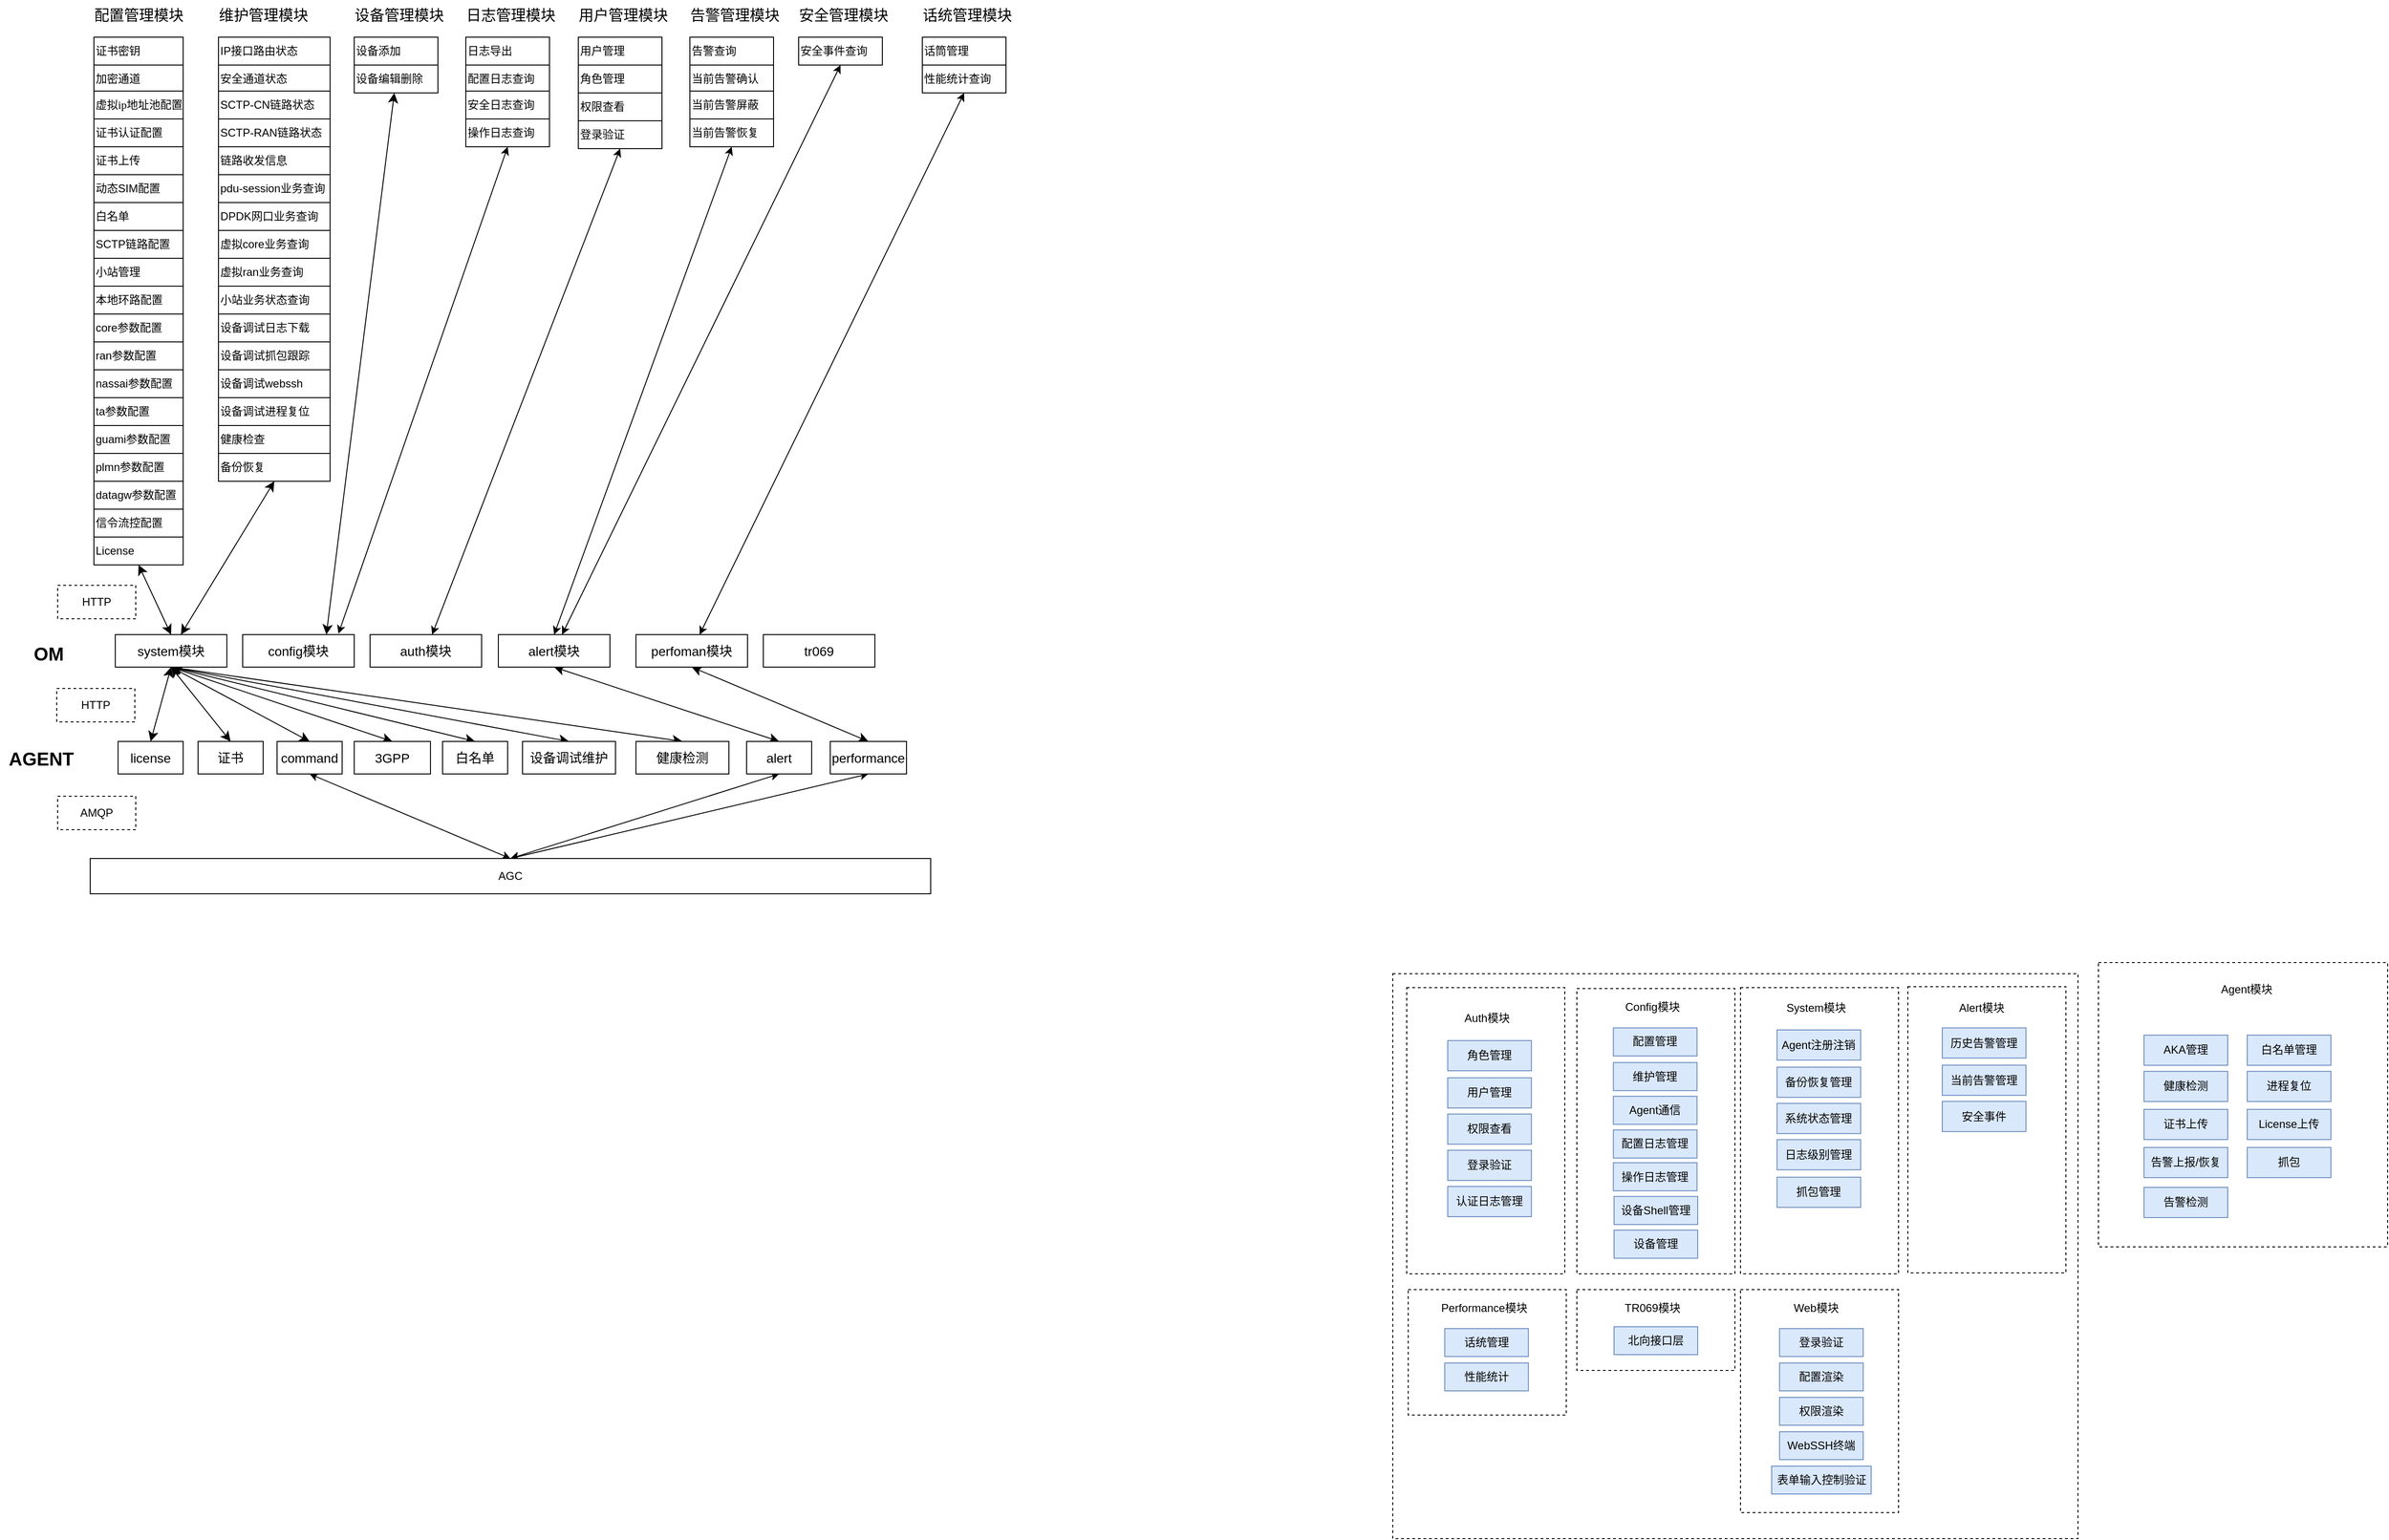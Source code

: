 <mxfile version="22.1.17" type="github">
  <diagram name="第 1 页" id="DEjIbC8M0QPoEUeSra0J">
    <mxGraphModel dx="1386" dy="-15" grid="0" gridSize="10" guides="1" tooltips="1" connect="1" arrows="1" fold="1" page="0" pageScale="1" pageWidth="827" pageHeight="1169" math="0" shadow="0">
      <root>
        <mxCell id="0" />
        <mxCell id="1" parent="0" />
        <mxCell id="6QcQfjJBbUapgguKm4HS-189" value="" style="whiteSpace=wrap;html=1;dashed=1;" vertex="1" parent="1">
          <mxGeometry x="1565" y="2016" width="737" height="608" as="geometry" />
        </mxCell>
        <mxCell id="rQOuPGtzIIbg4ZmECWrg-153" value="配置管理模块" style="text;html=1;align=center;verticalAlign=middle;resizable=0;points=[];autosize=1;strokeColor=none;fillColor=none;fontSize=16;" parent="1" vertex="1">
          <mxGeometry x="159" y="968" width="114" height="31" as="geometry" />
        </mxCell>
        <mxCell id="rQOuPGtzIIbg4ZmECWrg-155" value="证书密钥" style="whiteSpace=wrap;html=1;fontSize=12;align=left;spacing=2;spacingTop=0;" parent="1" vertex="1">
          <mxGeometry x="168" y="1008" width="96" height="30" as="geometry" />
        </mxCell>
        <mxCell id="rQOuPGtzIIbg4ZmECWrg-156" value="加密通道" style="whiteSpace=wrap;html=1;fontSize=12;align=left;spacing=2;spacingTop=0;" parent="1" vertex="1">
          <mxGeometry x="168" y="1038" width="96" height="30" as="geometry" />
        </mxCell>
        <mxCell id="rQOuPGtzIIbg4ZmECWrg-157" value="虚拟&lt;span style=&quot;font-size: 12px; font-family: &amp;quot;Times New Roman&amp;quot;, serif;&quot; lang=&quot;EN-US&quot;&gt;ip&lt;/span&gt;&lt;span style=&quot;font-size: 12px; font-family: 宋体;&quot;&gt;地址池配置&lt;/span&gt;" style="whiteSpace=wrap;html=1;fontSize=12;align=left;spacing=2;spacingTop=0;" parent="1" vertex="1">
          <mxGeometry x="168" y="1066" width="96" height="30" as="geometry" />
        </mxCell>
        <mxCell id="rQOuPGtzIIbg4ZmECWrg-159" value="证书认证配置" style="whiteSpace=wrap;html=1;fontSize=12;align=left;spacing=2;spacingTop=0;" parent="1" vertex="1">
          <mxGeometry x="168" y="1096" width="96" height="30" as="geometry" />
        </mxCell>
        <mxCell id="rQOuPGtzIIbg4ZmECWrg-160" value="白名单" style="whiteSpace=wrap;html=1;fontSize=12;align=left;spacing=2;spacingTop=0;" parent="1" vertex="1">
          <mxGeometry x="168" y="1186" width="96" height="30" as="geometry" />
        </mxCell>
        <mxCell id="rQOuPGtzIIbg4ZmECWrg-161" value="小站管理" style="whiteSpace=wrap;html=1;fontSize=12;align=left;spacing=2;spacingTop=0;" parent="1" vertex="1">
          <mxGeometry x="168" y="1246" width="96" height="30" as="geometry" />
        </mxCell>
        <mxCell id="rQOuPGtzIIbg4ZmECWrg-162" value="SCTP链路配置" style="whiteSpace=wrap;html=1;fontSize=12;align=left;spacing=2;spacingTop=0;" parent="1" vertex="1">
          <mxGeometry x="168" y="1216" width="96" height="30" as="geometry" />
        </mxCell>
        <mxCell id="rQOuPGtzIIbg4ZmECWrg-163" value="本地环路配置" style="whiteSpace=wrap;html=1;fontSize=12;align=left;spacing=2;spacingTop=0;" parent="1" vertex="1">
          <mxGeometry x="168" y="1276" width="96" height="30" as="geometry" />
        </mxCell>
        <mxCell id="rQOuPGtzIIbg4ZmECWrg-164" value="动态SIM配置" style="whiteSpace=wrap;html=1;fontSize=12;align=left;spacing=2;spacingTop=0;" parent="1" vertex="1">
          <mxGeometry x="168" y="1156" width="96" height="30" as="geometry" />
        </mxCell>
        <mxCell id="rQOuPGtzIIbg4ZmECWrg-272" style="edgeStyle=none;curved=1;rounded=0;orthogonalLoop=1;jettySize=auto;html=1;exitX=0.5;exitY=1;exitDx=0;exitDy=0;entryX=0.5;entryY=0;entryDx=0;entryDy=0;fontSize=12;startSize=8;endSize=8;startArrow=classic;startFill=1;" parent="1" source="rQOuPGtzIIbg4ZmECWrg-166" target="rQOuPGtzIIbg4ZmECWrg-244" edge="1">
          <mxGeometry relative="1" as="geometry" />
        </mxCell>
        <mxCell id="rQOuPGtzIIbg4ZmECWrg-166" value="License" style="whiteSpace=wrap;html=1;fontSize=12;align=left;spacing=2;spacingTop=0;" parent="1" vertex="1">
          <mxGeometry x="168" y="1546" width="96" height="30" as="geometry" />
        </mxCell>
        <mxCell id="rQOuPGtzIIbg4ZmECWrg-169" value="ran参数配置" style="whiteSpace=wrap;html=1;fontSize=12;align=left;spacing=2;spacingTop=0;" parent="1" vertex="1">
          <mxGeometry x="168" y="1336" width="96" height="30" as="geometry" />
        </mxCell>
        <mxCell id="rQOuPGtzIIbg4ZmECWrg-170" value="ta参数配置" style="whiteSpace=wrap;html=1;fontSize=12;align=left;spacing=2;spacingTop=0;" parent="1" vertex="1">
          <mxGeometry x="168" y="1396" width="96" height="30" as="geometry" />
        </mxCell>
        <mxCell id="rQOuPGtzIIbg4ZmECWrg-171" value="nassai参数配置" style="whiteSpace=wrap;html=1;fontSize=12;align=left;spacing=2;spacingTop=0;" parent="1" vertex="1">
          <mxGeometry x="168" y="1366" width="96" height="30" as="geometry" />
        </mxCell>
        <mxCell id="rQOuPGtzIIbg4ZmECWrg-172" value="guami参数配置" style="whiteSpace=wrap;html=1;fontSize=12;align=left;spacing=2;spacingTop=0;" parent="1" vertex="1">
          <mxGeometry x="168" y="1426" width="96" height="30" as="geometry" />
        </mxCell>
        <mxCell id="rQOuPGtzIIbg4ZmECWrg-173" value="core参数配置" style="whiteSpace=wrap;html=1;fontSize=12;align=left;spacing=2;spacingTop=0;" parent="1" vertex="1">
          <mxGeometry x="168" y="1306" width="96" height="30" as="geometry" />
        </mxCell>
        <mxCell id="rQOuPGtzIIbg4ZmECWrg-174" value="datagw参数配置" style="whiteSpace=wrap;html=1;fontSize=12;align=left;spacing=2;spacingTop=0;" parent="1" vertex="1">
          <mxGeometry x="168" y="1486" width="96" height="30" as="geometry" />
        </mxCell>
        <mxCell id="rQOuPGtzIIbg4ZmECWrg-176" value="信令流控配置" style="whiteSpace=wrap;html=1;fontSize=12;align=left;spacing=2;spacingTop=0;" parent="1" vertex="1">
          <mxGeometry x="168" y="1516" width="96" height="30" as="geometry" />
        </mxCell>
        <mxCell id="rQOuPGtzIIbg4ZmECWrg-178" value="plmn参数配置" style="whiteSpace=wrap;html=1;fontSize=12;align=left;spacing=2;spacingTop=0;" parent="1" vertex="1">
          <mxGeometry x="168" y="1456" width="96" height="30" as="geometry" />
        </mxCell>
        <mxCell id="rQOuPGtzIIbg4ZmECWrg-179" value="证书上传" style="whiteSpace=wrap;html=1;fontSize=12;align=left;spacing=2;spacingTop=0;" parent="1" vertex="1">
          <mxGeometry x="168" y="1126" width="96" height="30" as="geometry" />
        </mxCell>
        <mxCell id="rQOuPGtzIIbg4ZmECWrg-181" value="维护管理模块" style="text;html=1;align=center;verticalAlign=middle;resizable=0;points=[];autosize=1;strokeColor=none;fillColor=none;fontSize=16;" parent="1" vertex="1">
          <mxGeometry x="293" y="968" width="114" height="31" as="geometry" />
        </mxCell>
        <mxCell id="rQOuPGtzIIbg4ZmECWrg-182" value="IP接口路由状态" style="whiteSpace=wrap;html=1;fontSize=12;align=left;spacing=2;spacingTop=0;" parent="1" vertex="1">
          <mxGeometry x="302" y="1008" width="120" height="30" as="geometry" />
        </mxCell>
        <mxCell id="rQOuPGtzIIbg4ZmECWrg-183" value="安全通道状态" style="whiteSpace=wrap;html=1;fontSize=12;align=left;spacing=2;spacingTop=0;" parent="1" vertex="1">
          <mxGeometry x="302" y="1038" width="120" height="30" as="geometry" />
        </mxCell>
        <mxCell id="rQOuPGtzIIbg4ZmECWrg-184" value="SCTP-CN链路状态" style="whiteSpace=wrap;html=1;fontSize=12;align=left;spacing=2;spacingTop=0;" parent="1" vertex="1">
          <mxGeometry x="302" y="1066" width="120" height="30" as="geometry" />
        </mxCell>
        <mxCell id="rQOuPGtzIIbg4ZmECWrg-185" value="SCTP-RAN链路状态" style="whiteSpace=wrap;html=1;fontSize=12;align=left;spacing=2;spacingTop=0;" parent="1" vertex="1">
          <mxGeometry x="302" y="1096" width="120" height="30" as="geometry" />
        </mxCell>
        <mxCell id="rQOuPGtzIIbg4ZmECWrg-186" value="DPDK网口业务查询" style="whiteSpace=wrap;html=1;fontSize=12;align=left;spacing=2;spacingTop=0;" parent="1" vertex="1">
          <mxGeometry x="302" y="1186" width="120" height="30" as="geometry" />
        </mxCell>
        <mxCell id="rQOuPGtzIIbg4ZmECWrg-187" value="虚拟ran业务查询" style="whiteSpace=wrap;html=1;fontSize=12;align=left;spacing=2;spacingTop=0;" parent="1" vertex="1">
          <mxGeometry x="302" y="1246" width="120" height="30" as="geometry" />
        </mxCell>
        <mxCell id="rQOuPGtzIIbg4ZmECWrg-188" value="虚拟core业务查询" style="whiteSpace=wrap;html=1;fontSize=12;align=left;spacing=2;spacingTop=0;" parent="1" vertex="1">
          <mxGeometry x="302" y="1216" width="120" height="30" as="geometry" />
        </mxCell>
        <mxCell id="rQOuPGtzIIbg4ZmECWrg-189" value="小站业务状态查询" style="whiteSpace=wrap;html=1;fontSize=12;align=left;spacing=2;spacingTop=0;" parent="1" vertex="1">
          <mxGeometry x="302" y="1276" width="120" height="30" as="geometry" />
        </mxCell>
        <mxCell id="rQOuPGtzIIbg4ZmECWrg-190" value="pdu-session业务查询" style="whiteSpace=wrap;html=1;fontSize=12;align=left;spacing=2;spacingTop=0;" parent="1" vertex="1">
          <mxGeometry x="302" y="1156" width="120" height="30" as="geometry" />
        </mxCell>
        <mxCell id="rQOuPGtzIIbg4ZmECWrg-192" value="设备调试抓包跟踪" style="whiteSpace=wrap;html=1;fontSize=12;align=left;spacing=2;spacingTop=0;" parent="1" vertex="1">
          <mxGeometry x="302" y="1336" width="120" height="30" as="geometry" />
        </mxCell>
        <mxCell id="rQOuPGtzIIbg4ZmECWrg-193" value="设备调试进程复位" style="whiteSpace=wrap;html=1;fontSize=12;align=left;spacing=2;spacingTop=0;" parent="1" vertex="1">
          <mxGeometry x="302" y="1396" width="120" height="30" as="geometry" />
        </mxCell>
        <mxCell id="rQOuPGtzIIbg4ZmECWrg-194" value="设备调试webssh" style="whiteSpace=wrap;html=1;fontSize=12;align=left;spacing=2;spacingTop=0;" parent="1" vertex="1">
          <mxGeometry x="302" y="1366" width="120" height="30" as="geometry" />
        </mxCell>
        <mxCell id="rQOuPGtzIIbg4ZmECWrg-195" value="健康检查" style="whiteSpace=wrap;html=1;fontSize=12;align=left;spacing=2;spacingTop=0;" parent="1" vertex="1">
          <mxGeometry x="302" y="1426" width="120" height="30" as="geometry" />
        </mxCell>
        <mxCell id="rQOuPGtzIIbg4ZmECWrg-196" value="设备调试日志下载" style="whiteSpace=wrap;html=1;fontSize=12;align=left;spacing=2;spacingTop=0;" parent="1" vertex="1">
          <mxGeometry x="302" y="1306" width="120" height="30" as="geometry" />
        </mxCell>
        <mxCell id="rQOuPGtzIIbg4ZmECWrg-276" style="edgeStyle=none;curved=1;rounded=0;orthogonalLoop=1;jettySize=auto;html=1;exitX=0.5;exitY=1;exitDx=0;exitDy=0;fontSize=12;startSize=8;endSize=8;startArrow=classic;startFill=1;" parent="1" source="rQOuPGtzIIbg4ZmECWrg-199" target="rQOuPGtzIIbg4ZmECWrg-244" edge="1">
          <mxGeometry relative="1" as="geometry" />
        </mxCell>
        <mxCell id="rQOuPGtzIIbg4ZmECWrg-199" value="备份恢复" style="whiteSpace=wrap;html=1;fontSize=12;align=left;spacing=2;spacingTop=0;" parent="1" vertex="1">
          <mxGeometry x="302" y="1456" width="120" height="30" as="geometry" />
        </mxCell>
        <mxCell id="rQOuPGtzIIbg4ZmECWrg-200" value="链路收发信息" style="whiteSpace=wrap;html=1;fontSize=12;align=left;spacing=2;spacingTop=0;" parent="1" vertex="1">
          <mxGeometry x="302" y="1126" width="120" height="30" as="geometry" />
        </mxCell>
        <mxCell id="rQOuPGtzIIbg4ZmECWrg-202" value="告警管理模块" style="text;html=1;align=center;verticalAlign=middle;resizable=0;points=[];autosize=1;strokeColor=none;fillColor=none;fontSize=16;" parent="1" vertex="1">
          <mxGeometry x="800" y="968" width="114" height="31" as="geometry" />
        </mxCell>
        <mxCell id="rQOuPGtzIIbg4ZmECWrg-203" value="告警查询" style="whiteSpace=wrap;html=1;fontSize=12;align=left;spacing=2;spacingTop=0;" parent="1" vertex="1">
          <mxGeometry x="809" y="1008" width="90" height="30" as="geometry" />
        </mxCell>
        <mxCell id="rQOuPGtzIIbg4ZmECWrg-204" value="当前告警确认" style="whiteSpace=wrap;html=1;fontSize=12;align=left;spacing=2;spacingTop=0;" parent="1" vertex="1">
          <mxGeometry x="809" y="1038" width="90" height="30" as="geometry" />
        </mxCell>
        <mxCell id="rQOuPGtzIIbg4ZmECWrg-205" value="当前告警屏蔽" style="whiteSpace=wrap;html=1;fontSize=12;align=left;spacing=2;spacingTop=0;" parent="1" vertex="1">
          <mxGeometry x="809" y="1066" width="90" height="30" as="geometry" />
        </mxCell>
        <mxCell id="MGpcBs6N29of94yibkw6-12" style="rounded=0;orthogonalLoop=1;jettySize=auto;html=1;exitX=0.5;exitY=1;exitDx=0;exitDy=0;entryX=0.5;entryY=0;entryDx=0;entryDy=0;startArrow=classic;startFill=1;" parent="1" source="rQOuPGtzIIbg4ZmECWrg-219" target="rQOuPGtzIIbg4ZmECWrg-246" edge="1">
          <mxGeometry relative="1" as="geometry" />
        </mxCell>
        <mxCell id="rQOuPGtzIIbg4ZmECWrg-219" value="当前告警恢复" style="whiteSpace=wrap;html=1;fontSize=12;align=left;spacing=2;spacingTop=0;" parent="1" vertex="1">
          <mxGeometry x="809" y="1096" width="90" height="30" as="geometry" />
        </mxCell>
        <mxCell id="rQOuPGtzIIbg4ZmECWrg-220" value="日志管理模块" style="text;html=1;align=center;verticalAlign=middle;resizable=0;points=[];autosize=1;strokeColor=none;fillColor=none;fontSize=16;" parent="1" vertex="1">
          <mxGeometry x="559" y="968" width="114" height="31" as="geometry" />
        </mxCell>
        <mxCell id="rQOuPGtzIIbg4ZmECWrg-221" value="日志导出" style="whiteSpace=wrap;html=1;fontSize=12;align=left;spacing=2;spacingTop=0;" parent="1" vertex="1">
          <mxGeometry x="568" y="1008" width="90" height="30" as="geometry" />
        </mxCell>
        <mxCell id="rQOuPGtzIIbg4ZmECWrg-222" value="配置日志查询" style="whiteSpace=wrap;html=1;fontSize=12;align=left;spacing=2;spacingTop=0;" parent="1" vertex="1">
          <mxGeometry x="568" y="1038" width="90" height="30" as="geometry" />
        </mxCell>
        <mxCell id="rQOuPGtzIIbg4ZmECWrg-223" value="安全日志查询" style="whiteSpace=wrap;html=1;fontSize=12;align=left;spacing=2;spacingTop=0;" parent="1" vertex="1">
          <mxGeometry x="568" y="1066" width="90" height="30" as="geometry" />
        </mxCell>
        <mxCell id="rQOuPGtzIIbg4ZmECWrg-224" value="操作日志查询" style="whiteSpace=wrap;html=1;fontSize=12;align=left;spacing=2;spacingTop=0;" parent="1" vertex="1">
          <mxGeometry x="568" y="1096" width="90" height="30" as="geometry" />
        </mxCell>
        <mxCell id="rQOuPGtzIIbg4ZmECWrg-225" value="话统管理模块" style="text;html=1;align=center;verticalAlign=middle;resizable=0;points=[];autosize=1;strokeColor=none;fillColor=none;fontSize=16;" parent="1" vertex="1">
          <mxGeometry x="1050" y="968" width="114" height="31" as="geometry" />
        </mxCell>
        <mxCell id="rQOuPGtzIIbg4ZmECWrg-226" value="话筒管理" style="whiteSpace=wrap;html=1;fontSize=12;align=left;spacing=2;spacingTop=0;" parent="1" vertex="1">
          <mxGeometry x="1059" y="1008" width="90" height="30" as="geometry" />
        </mxCell>
        <mxCell id="MGpcBs6N29of94yibkw6-14" style="rounded=0;orthogonalLoop=1;jettySize=auto;html=1;exitX=0.5;exitY=1;exitDx=0;exitDy=0;startArrow=classic;startFill=1;" parent="1" source="rQOuPGtzIIbg4ZmECWrg-227" target="rQOuPGtzIIbg4ZmECWrg-242" edge="1">
          <mxGeometry relative="1" as="geometry" />
        </mxCell>
        <mxCell id="rQOuPGtzIIbg4ZmECWrg-227" value="性能统计查询" style="whiteSpace=wrap;html=1;fontSize=12;align=left;spacing=2;spacingTop=0;" parent="1" vertex="1">
          <mxGeometry x="1059" y="1038" width="90" height="30" as="geometry" />
        </mxCell>
        <mxCell id="rQOuPGtzIIbg4ZmECWrg-230" value="设备管理模块" style="text;html=1;align=center;verticalAlign=middle;resizable=0;points=[];autosize=1;strokeColor=none;fillColor=none;fontSize=16;" parent="1" vertex="1">
          <mxGeometry x="439" y="968" width="114" height="31" as="geometry" />
        </mxCell>
        <mxCell id="rQOuPGtzIIbg4ZmECWrg-231" value="设备添加" style="whiteSpace=wrap;html=1;fontSize=12;align=left;spacing=2;spacingTop=0;" parent="1" vertex="1">
          <mxGeometry x="448" y="1008" width="90" height="30" as="geometry" />
        </mxCell>
        <mxCell id="rQOuPGtzIIbg4ZmECWrg-280" style="edgeStyle=none;curved=1;rounded=0;orthogonalLoop=1;jettySize=auto;html=1;entryX=0.75;entryY=0;entryDx=0;entryDy=0;fontSize=12;startSize=8;endSize=8;startArrow=classic;startFill=1;" parent="1" source="rQOuPGtzIIbg4ZmECWrg-232" target="rQOuPGtzIIbg4ZmECWrg-240" edge="1">
          <mxGeometry relative="1" as="geometry" />
        </mxCell>
        <mxCell id="rQOuPGtzIIbg4ZmECWrg-232" value="设备编辑删除" style="whiteSpace=wrap;html=1;fontSize=12;align=left;spacing=2;spacingTop=0;" parent="1" vertex="1">
          <mxGeometry x="448" y="1038" width="90" height="30" as="geometry" />
        </mxCell>
        <mxCell id="rQOuPGtzIIbg4ZmECWrg-233" value="安全管理模块" style="text;html=1;align=center;verticalAlign=middle;resizable=0;points=[];autosize=1;strokeColor=none;fillColor=none;fontSize=16;" parent="1" vertex="1">
          <mxGeometry x="917" y="968" width="114" height="31" as="geometry" />
        </mxCell>
        <mxCell id="MGpcBs6N29of94yibkw6-13" style="rounded=0;orthogonalLoop=1;jettySize=auto;html=1;exitX=0.5;exitY=1;exitDx=0;exitDy=0;startArrow=classic;startFill=1;" parent="1" source="rQOuPGtzIIbg4ZmECWrg-234" target="rQOuPGtzIIbg4ZmECWrg-246" edge="1">
          <mxGeometry relative="1" as="geometry" />
        </mxCell>
        <mxCell id="rQOuPGtzIIbg4ZmECWrg-234" value="安全事件查询" style="whiteSpace=wrap;html=1;fontSize=12;align=left;spacing=2;spacingTop=0;" parent="1" vertex="1">
          <mxGeometry x="926" y="1008" width="90" height="30" as="geometry" />
        </mxCell>
        <mxCell id="rQOuPGtzIIbg4ZmECWrg-239" value="auth模块" style="whiteSpace=wrap;html=1;fontSize=14;align=center;spacing=2;spacingTop=0;" parent="1" vertex="1">
          <mxGeometry x="465" y="1651" width="120" height="35" as="geometry" />
        </mxCell>
        <mxCell id="rQOuPGtzIIbg4ZmECWrg-240" value="config模块" style="whiteSpace=wrap;html=1;fontSize=14;align=center;spacing=2;spacingTop=0;" parent="1" vertex="1">
          <mxGeometry x="328" y="1651" width="120" height="35" as="geometry" />
        </mxCell>
        <mxCell id="rQOuPGtzIIbg4ZmECWrg-270" style="edgeStyle=none;curved=1;rounded=0;orthogonalLoop=1;jettySize=auto;html=1;exitX=0.5;exitY=1;exitDx=0;exitDy=0;entryX=0.5;entryY=0;entryDx=0;entryDy=0;fontSize=12;startSize=8;endSize=8;startArrow=classic;startFill=1;" parent="1" source="rQOuPGtzIIbg4ZmECWrg-242" target="rQOuPGtzIIbg4ZmECWrg-255" edge="1">
          <mxGeometry relative="1" as="geometry" />
        </mxCell>
        <mxCell id="rQOuPGtzIIbg4ZmECWrg-242" value="perfoman模块" style="whiteSpace=wrap;html=1;fontSize=14;align=center;spacing=2;spacingTop=0;" parent="1" vertex="1">
          <mxGeometry x="751" y="1651" width="120" height="35" as="geometry" />
        </mxCell>
        <mxCell id="rQOuPGtzIIbg4ZmECWrg-264" style="edgeStyle=none;curved=1;rounded=0;orthogonalLoop=1;jettySize=auto;html=1;exitX=0.5;exitY=1;exitDx=0;exitDy=0;entryX=0.5;entryY=0;entryDx=0;entryDy=0;fontSize=12;startSize=8;endSize=8;startArrow=classic;startFill=1;" parent="1" source="rQOuPGtzIIbg4ZmECWrg-244" target="rQOuPGtzIIbg4ZmECWrg-251" edge="1">
          <mxGeometry relative="1" as="geometry" />
        </mxCell>
        <mxCell id="rQOuPGtzIIbg4ZmECWrg-265" style="edgeStyle=none;curved=1;rounded=0;orthogonalLoop=1;jettySize=auto;html=1;exitX=0.5;exitY=1;exitDx=0;exitDy=0;entryX=0.5;entryY=0;entryDx=0;entryDy=0;fontSize=12;startSize=8;endSize=8;startArrow=classic;startFill=1;" parent="1" source="rQOuPGtzIIbg4ZmECWrg-244" target="rQOuPGtzIIbg4ZmECWrg-252" edge="1">
          <mxGeometry relative="1" as="geometry" />
        </mxCell>
        <mxCell id="rQOuPGtzIIbg4ZmECWrg-266" style="edgeStyle=none;curved=1;rounded=0;orthogonalLoop=1;jettySize=auto;html=1;exitX=0.5;exitY=1;exitDx=0;exitDy=0;entryX=0.5;entryY=0;entryDx=0;entryDy=0;fontSize=12;startSize=8;endSize=8;startArrow=classic;startFill=1;" parent="1" source="rQOuPGtzIIbg4ZmECWrg-244" target="rQOuPGtzIIbg4ZmECWrg-253" edge="1">
          <mxGeometry relative="1" as="geometry" />
        </mxCell>
        <mxCell id="rQOuPGtzIIbg4ZmECWrg-267" style="edgeStyle=none;curved=1;rounded=0;orthogonalLoop=1;jettySize=auto;html=1;exitX=0.5;exitY=1;exitDx=0;exitDy=0;entryX=0.5;entryY=0;entryDx=0;entryDy=0;fontSize=12;startSize=8;endSize=8;startArrow=classic;startFill=1;" parent="1" source="rQOuPGtzIIbg4ZmECWrg-244" target="rQOuPGtzIIbg4ZmECWrg-258" edge="1">
          <mxGeometry relative="1" as="geometry" />
        </mxCell>
        <mxCell id="rQOuPGtzIIbg4ZmECWrg-268" style="edgeStyle=none;curved=1;rounded=0;orthogonalLoop=1;jettySize=auto;html=1;exitX=0.5;exitY=1;exitDx=0;exitDy=0;entryX=0.5;entryY=0;entryDx=0;entryDy=0;fontSize=12;startSize=8;endSize=8;startArrow=classic;startFill=1;" parent="1" source="rQOuPGtzIIbg4ZmECWrg-244" target="rQOuPGtzIIbg4ZmECWrg-257" edge="1">
          <mxGeometry relative="1" as="geometry" />
        </mxCell>
        <mxCell id="rQOuPGtzIIbg4ZmECWrg-269" style="edgeStyle=none;curved=1;rounded=0;orthogonalLoop=1;jettySize=auto;html=1;exitX=0.5;exitY=1;exitDx=0;exitDy=0;entryX=0.5;entryY=0;entryDx=0;entryDy=0;fontSize=12;startSize=8;endSize=8;startArrow=classic;startFill=1;" parent="1" source="rQOuPGtzIIbg4ZmECWrg-244" target="rQOuPGtzIIbg4ZmECWrg-260" edge="1">
          <mxGeometry relative="1" as="geometry" />
        </mxCell>
        <mxCell id="rQOuPGtzIIbg4ZmECWrg-279" style="edgeStyle=none;curved=1;rounded=0;orthogonalLoop=1;jettySize=auto;html=1;exitX=0.5;exitY=1;exitDx=0;exitDy=0;entryX=0.5;entryY=0;entryDx=0;entryDy=0;fontSize=12;startSize=8;endSize=8;startArrow=classic;startFill=1;" parent="1" source="rQOuPGtzIIbg4ZmECWrg-244" target="rQOuPGtzIIbg4ZmECWrg-277" edge="1">
          <mxGeometry relative="1" as="geometry" />
        </mxCell>
        <mxCell id="rQOuPGtzIIbg4ZmECWrg-244" value="system模块" style="whiteSpace=wrap;html=1;fontSize=14;align=center;spacing=2;spacingTop=0;" parent="1" vertex="1">
          <mxGeometry x="191" y="1651" width="120" height="35" as="geometry" />
        </mxCell>
        <mxCell id="rQOuPGtzIIbg4ZmECWrg-271" style="edgeStyle=none;curved=1;rounded=0;orthogonalLoop=1;jettySize=auto;html=1;exitX=0.5;exitY=1;exitDx=0;exitDy=0;entryX=0.5;entryY=0;entryDx=0;entryDy=0;fontSize=12;startSize=8;endSize=8;startArrow=classic;startFill=1;" parent="1" source="rQOuPGtzIIbg4ZmECWrg-246" target="rQOuPGtzIIbg4ZmECWrg-254" edge="1">
          <mxGeometry relative="1" as="geometry" />
        </mxCell>
        <mxCell id="rQOuPGtzIIbg4ZmECWrg-246" value="alert模块" style="whiteSpace=wrap;html=1;fontSize=14;align=center;spacing=2;spacingTop=0;" parent="1" vertex="1">
          <mxGeometry x="603" y="1651" width="120" height="35" as="geometry" />
        </mxCell>
        <mxCell id="rQOuPGtzIIbg4ZmECWrg-247" value="tr069" style="whiteSpace=wrap;html=1;fontSize=14;align=center;spacing=2;spacingTop=0;" parent="1" vertex="1">
          <mxGeometry x="888" y="1651" width="120" height="35" as="geometry" />
        </mxCell>
        <mxCell id="rQOuPGtzIIbg4ZmECWrg-248" value="OM" style="text;html=1;align=center;verticalAlign=middle;resizable=0;points=[];autosize=1;strokeColor=none;fillColor=none;fontSize=20;fontStyle=1" parent="1" vertex="1">
          <mxGeometry x="93" y="1653" width="51" height="36" as="geometry" />
        </mxCell>
        <mxCell id="rQOuPGtzIIbg4ZmECWrg-249" value="AGENT" style="text;html=1;align=center;verticalAlign=middle;resizable=0;points=[];autosize=1;strokeColor=none;fillColor=none;fontSize=20;fontStyle=1" parent="1" vertex="1">
          <mxGeometry x="67" y="1765.5" width="87" height="36" as="geometry" />
        </mxCell>
        <mxCell id="rQOuPGtzIIbg4ZmECWrg-251" value="license" style="whiteSpace=wrap;html=1;fontSize=14;align=center;spacing=2;spacingTop=0;" parent="1" vertex="1">
          <mxGeometry x="194" y="1766" width="70" height="35" as="geometry" />
        </mxCell>
        <mxCell id="rQOuPGtzIIbg4ZmECWrg-252" value="证书" style="whiteSpace=wrap;html=1;fontSize=14;align=center;spacing=2;spacingTop=0;" parent="1" vertex="1">
          <mxGeometry x="280" y="1766" width="70" height="35" as="geometry" />
        </mxCell>
        <mxCell id="MGpcBs6N29of94yibkw6-16" style="rounded=0;orthogonalLoop=1;jettySize=auto;html=1;exitX=0.5;exitY=1;exitDx=0;exitDy=0;entryX=0.5;entryY=0;entryDx=0;entryDy=0;startArrow=classic;startFill=1;" parent="1" source="rQOuPGtzIIbg4ZmECWrg-253" target="MGpcBs6N29of94yibkw6-15" edge="1">
          <mxGeometry relative="1" as="geometry" />
        </mxCell>
        <mxCell id="rQOuPGtzIIbg4ZmECWrg-253" value="command" style="whiteSpace=wrap;html=1;fontSize=14;align=center;spacing=2;spacingTop=0;" parent="1" vertex="1">
          <mxGeometry x="365" y="1766" width="70" height="35" as="geometry" />
        </mxCell>
        <mxCell id="MGpcBs6N29of94yibkw6-17" style="rounded=0;orthogonalLoop=1;jettySize=auto;html=1;exitX=0.5;exitY=1;exitDx=0;exitDy=0;entryX=0.5;entryY=0;entryDx=0;entryDy=0;startArrow=classic;startFill=1;" parent="1" source="rQOuPGtzIIbg4ZmECWrg-254" target="MGpcBs6N29of94yibkw6-15" edge="1">
          <mxGeometry relative="1" as="geometry" />
        </mxCell>
        <mxCell id="rQOuPGtzIIbg4ZmECWrg-254" value="alert" style="whiteSpace=wrap;html=1;fontSize=14;align=center;spacing=2;spacingTop=0;" parent="1" vertex="1">
          <mxGeometry x="870" y="1766" width="70" height="35" as="geometry" />
        </mxCell>
        <mxCell id="MGpcBs6N29of94yibkw6-18" style="rounded=0;orthogonalLoop=1;jettySize=auto;html=1;exitX=0.5;exitY=1;exitDx=0;exitDy=0;entryX=0.5;entryY=0;entryDx=0;entryDy=0;startArrow=classic;startFill=1;" parent="1" source="rQOuPGtzIIbg4ZmECWrg-255" target="MGpcBs6N29of94yibkw6-15" edge="1">
          <mxGeometry relative="1" as="geometry" />
        </mxCell>
        <mxCell id="rQOuPGtzIIbg4ZmECWrg-255" value="performance" style="whiteSpace=wrap;html=1;fontSize=14;align=center;spacing=2;spacingTop=0;" parent="1" vertex="1">
          <mxGeometry x="960" y="1766" width="82" height="35" as="geometry" />
        </mxCell>
        <mxCell id="rQOuPGtzIIbg4ZmECWrg-257" value="白名单" style="whiteSpace=wrap;html=1;fontSize=14;align=center;spacing=2;spacingTop=0;" parent="1" vertex="1">
          <mxGeometry x="543" y="1766" width="70" height="35" as="geometry" />
        </mxCell>
        <mxCell id="rQOuPGtzIIbg4ZmECWrg-258" value="3GPP" style="whiteSpace=wrap;html=1;fontSize=14;align=center;spacing=2;spacingTop=0;" parent="1" vertex="1">
          <mxGeometry x="448" y="1766" width="82" height="35" as="geometry" />
        </mxCell>
        <mxCell id="rQOuPGtzIIbg4ZmECWrg-260" value="设备调试维护" style="whiteSpace=wrap;html=1;fontSize=14;align=center;spacing=2;spacingTop=0;" parent="1" vertex="1">
          <mxGeometry x="629" y="1766" width="100" height="35" as="geometry" />
        </mxCell>
        <mxCell id="rQOuPGtzIIbg4ZmECWrg-277" value="健康检测" style="whiteSpace=wrap;html=1;fontSize=14;align=center;spacing=2;spacingTop=0;" parent="1" vertex="1">
          <mxGeometry x="751" y="1766" width="100" height="35" as="geometry" />
        </mxCell>
        <mxCell id="MGpcBs6N29of94yibkw6-1" value="用户管理模块" style="text;html=1;align=center;verticalAlign=middle;resizable=0;points=[];autosize=1;strokeColor=none;fillColor=none;fontSize=16;" parent="1" vertex="1">
          <mxGeometry x="680" y="968" width="114" height="31" as="geometry" />
        </mxCell>
        <mxCell id="MGpcBs6N29of94yibkw6-2" value="用户管理" style="whiteSpace=wrap;html=1;fontSize=12;align=left;spacing=2;spacingTop=0;" parent="1" vertex="1">
          <mxGeometry x="689" y="1008" width="90" height="30" as="geometry" />
        </mxCell>
        <mxCell id="MGpcBs6N29of94yibkw6-5" value="角色管理" style="whiteSpace=wrap;html=1;fontSize=12;align=left;spacing=2;spacingTop=0;" parent="1" vertex="1">
          <mxGeometry x="689" y="1038" width="90" height="30" as="geometry" />
        </mxCell>
        <mxCell id="MGpcBs6N29of94yibkw6-6" value="权限查看" style="whiteSpace=wrap;html=1;fontSize=12;align=left;spacing=2;spacingTop=0;" parent="1" vertex="1">
          <mxGeometry x="689" y="1068" width="90" height="30" as="geometry" />
        </mxCell>
        <mxCell id="MGpcBs6N29of94yibkw6-10" value="" style="endArrow=classic;html=1;rounded=0;exitX=0.5;exitY=1;exitDx=0;exitDy=0;startArrow=classic;startFill=1;" parent="1" source="rQOuPGtzIIbg4ZmECWrg-224" edge="1">
          <mxGeometry width="50" height="50" relative="1" as="geometry">
            <mxPoint x="579" y="1266" as="sourcePoint" />
            <mxPoint x="431" y="1650" as="targetPoint" />
          </mxGeometry>
        </mxCell>
        <mxCell id="MGpcBs6N29of94yibkw6-15" value="AGC" style="whiteSpace=wrap;html=1;" parent="1" vertex="1">
          <mxGeometry x="164" y="1892" width="904" height="38" as="geometry" />
        </mxCell>
        <mxCell id="MGpcBs6N29of94yibkw6-23" style="rounded=0;orthogonalLoop=1;jettySize=auto;html=1;exitX=0.5;exitY=1;exitDx=0;exitDy=0;startArrow=classic;startFill=1;" parent="1" source="MGpcBs6N29of94yibkw6-22" target="rQOuPGtzIIbg4ZmECWrg-239" edge="1">
          <mxGeometry relative="1" as="geometry" />
        </mxCell>
        <mxCell id="MGpcBs6N29of94yibkw6-22" value="登录验证" style="whiteSpace=wrap;html=1;fontSize=12;align=left;spacing=2;spacingTop=0;" parent="1" vertex="1">
          <mxGeometry x="689" y="1098" width="90" height="30" as="geometry" />
        </mxCell>
        <mxCell id="MGpcBs6N29of94yibkw6-25" value="HTTP" style="whiteSpace=wrap;html=1;dashed=1;" parent="1" vertex="1">
          <mxGeometry x="129" y="1598" width="84" height="36" as="geometry" />
        </mxCell>
        <mxCell id="MGpcBs6N29of94yibkw6-26" value="HTTP" style="whiteSpace=wrap;html=1;dashed=1;" parent="1" vertex="1">
          <mxGeometry x="128" y="1709" width="84" height="36" as="geometry" />
        </mxCell>
        <mxCell id="MGpcBs6N29of94yibkw6-27" value="AMQP" style="whiteSpace=wrap;html=1;dashed=1;" parent="1" vertex="1">
          <mxGeometry x="129" y="1825" width="84" height="36" as="geometry" />
        </mxCell>
        <mxCell id="6QcQfjJBbUapgguKm4HS-177" value="" style="group" vertex="1" connectable="0" parent="1">
          <mxGeometry x="1939" y="2356" width="170" height="240" as="geometry" />
        </mxCell>
        <mxCell id="6QcQfjJBbUapgguKm4HS-164" value="" style="whiteSpace=wrap;html=1;dashed=1;" vertex="1" parent="6QcQfjJBbUapgguKm4HS-177">
          <mxGeometry width="170" height="240" as="geometry" />
        </mxCell>
        <mxCell id="6QcQfjJBbUapgguKm4HS-165" value="Web模块" style="text;html=1;strokeColor=none;fillColor=none;align=center;verticalAlign=middle;whiteSpace=wrap;rounded=0;" vertex="1" parent="6QcQfjJBbUapgguKm4HS-177">
          <mxGeometry x="15.25" y="5" width="133" height="30" as="geometry" />
        </mxCell>
        <mxCell id="6QcQfjJBbUapgguKm4HS-168" value="登录验证" style="whiteSpace=wrap;html=1;fontSize=12;align=center;spacing=2;spacingTop=0;fillColor=#dae8fc;strokeColor=#6c8ebf;" vertex="1" parent="6QcQfjJBbUapgguKm4HS-177">
          <mxGeometry x="42" y="42" width="90" height="30" as="geometry" />
        </mxCell>
        <mxCell id="6QcQfjJBbUapgguKm4HS-169" value="权限渲染" style="whiteSpace=wrap;html=1;fontSize=12;align=center;spacing=2;spacingTop=0;fillColor=#dae8fc;strokeColor=#6c8ebf;" vertex="1" parent="6QcQfjJBbUapgguKm4HS-177">
          <mxGeometry x="42" y="116" width="90" height="30" as="geometry" />
        </mxCell>
        <mxCell id="6QcQfjJBbUapgguKm4HS-170" value="配置渲染" style="whiteSpace=wrap;html=1;fontSize=12;align=center;spacing=2;spacingTop=0;fillColor=#dae8fc;strokeColor=#6c8ebf;" vertex="1" parent="6QcQfjJBbUapgguKm4HS-177">
          <mxGeometry x="42" y="79" width="90" height="30" as="geometry" />
        </mxCell>
        <mxCell id="6QcQfjJBbUapgguKm4HS-172" value="WebSSH终端" style="whiteSpace=wrap;html=1;fontSize=12;align=center;spacing=2;spacingTop=0;fillColor=#dae8fc;strokeColor=#6c8ebf;" vertex="1" parent="6QcQfjJBbUapgguKm4HS-177">
          <mxGeometry x="42" y="153" width="90" height="30" as="geometry" />
        </mxCell>
        <mxCell id="6QcQfjJBbUapgguKm4HS-173" value="表单输入控制验证" style="whiteSpace=wrap;html=1;fontSize=12;align=center;spacing=2;spacingTop=0;fillColor=#dae8fc;strokeColor=#6c8ebf;" vertex="1" parent="6QcQfjJBbUapgguKm4HS-177">
          <mxGeometry x="33.5" y="190" width="107" height="30" as="geometry" />
        </mxCell>
        <mxCell id="6QcQfjJBbUapgguKm4HS-133" value="" style="whiteSpace=wrap;html=1;dashed=1;" vertex="1" parent="1">
          <mxGeometry x="2324" y="2004" width="311" height="306" as="geometry" />
        </mxCell>
        <mxCell id="6QcQfjJBbUapgguKm4HS-134" value="AKA管理" style="whiteSpace=wrap;html=1;fontSize=12;align=center;spacing=2;spacingTop=0;fillColor=#dae8fc;strokeColor=#6c8ebf;" vertex="1" parent="1">
          <mxGeometry x="2373" y="2082.08" width="90" height="32.5" as="geometry" />
        </mxCell>
        <mxCell id="6QcQfjJBbUapgguKm4HS-135" value="白名单管理" style="whiteSpace=wrap;html=1;fontSize=12;align=center;spacing=2;spacingTop=0;fillColor=#dae8fc;strokeColor=#6c8ebf;" vertex="1" parent="1">
          <mxGeometry x="2484" y="2082.08" width="90" height="32.5" as="geometry" />
        </mxCell>
        <mxCell id="6QcQfjJBbUapgguKm4HS-136" value="健康检测" style="whiteSpace=wrap;html=1;fontSize=12;align=center;spacing=2;spacingTop=0;fillColor=#dae8fc;strokeColor=#6c8ebf;" vertex="1" parent="1">
          <mxGeometry x="2373" y="2121.08" width="90" height="32.5" as="geometry" />
        </mxCell>
        <mxCell id="6QcQfjJBbUapgguKm4HS-137" value="证书上传" style="whiteSpace=wrap;html=1;fontSize=12;align=center;spacing=2;spacingTop=0;fillColor=#dae8fc;strokeColor=#6c8ebf;" vertex="1" parent="1">
          <mxGeometry x="2373" y="2162.003" width="90" height="32.5" as="geometry" />
        </mxCell>
        <mxCell id="6QcQfjJBbUapgguKm4HS-138" value="Agent模块" style="text;html=1;strokeColor=none;fillColor=none;align=center;verticalAlign=middle;whiteSpace=wrap;rounded=0;" vertex="1" parent="1">
          <mxGeometry x="2419" y="2016" width="129" height="33" as="geometry" />
        </mxCell>
        <mxCell id="6QcQfjJBbUapgguKm4HS-157" value="License上传" style="whiteSpace=wrap;html=1;fontSize=12;align=center;spacing=2;spacingTop=0;fillColor=#dae8fc;strokeColor=#6c8ebf;" vertex="1" parent="1">
          <mxGeometry x="2484" y="2162.003" width="90" height="32.5" as="geometry" />
        </mxCell>
        <mxCell id="6QcQfjJBbUapgguKm4HS-159" value="告警上报/恢复" style="whiteSpace=wrap;html=1;fontSize=12;align=center;spacing=2;spacingTop=0;fillColor=#dae8fc;strokeColor=#6c8ebf;" vertex="1" parent="1">
          <mxGeometry x="2373" y="2203.003" width="90" height="32.5" as="geometry" />
        </mxCell>
        <mxCell id="6QcQfjJBbUapgguKm4HS-199" value="抓包" style="whiteSpace=wrap;html=1;fontSize=12;align=center;spacing=2;spacingTop=0;fillColor=#dae8fc;strokeColor=#6c8ebf;" vertex="1" parent="1">
          <mxGeometry x="2484" y="2203.003" width="90" height="32.5" as="geometry" />
        </mxCell>
        <mxCell id="6QcQfjJBbUapgguKm4HS-121" value="" style="whiteSpace=wrap;html=1;dashed=1;" vertex="1" parent="1">
          <mxGeometry x="1763" y="2032" width="170" height="307" as="geometry" />
        </mxCell>
        <mxCell id="6QcQfjJBbUapgguKm4HS-122" value="维护管理" style="whiteSpace=wrap;html=1;fontSize=12;align=center;spacing=2;spacingTop=0;fillColor=#dae8fc;strokeColor=#6c8ebf;" vertex="1" parent="1">
          <mxGeometry x="1802.25" y="2111.612" width="90" height="30.233" as="geometry" />
        </mxCell>
        <mxCell id="6QcQfjJBbUapgguKm4HS-123" value="配置管理" style="whiteSpace=wrap;html=1;fontSize=12;align=center;spacing=2;spacingTop=0;fillColor=#dae8fc;strokeColor=#6c8ebf;" vertex="1" parent="1">
          <mxGeometry x="1802.25" y="2074.326" width="90" height="30.233" as="geometry" />
        </mxCell>
        <mxCell id="6QcQfjJBbUapgguKm4HS-124" value="Agent通信" style="whiteSpace=wrap;html=1;fontSize=12;align=center;spacing=2;spacingTop=0;fillColor=#dae8fc;strokeColor=#6c8ebf;" vertex="1" parent="1">
          <mxGeometry x="1802.25" y="2147.891" width="90" height="30.233" as="geometry" />
        </mxCell>
        <mxCell id="6QcQfjJBbUapgguKm4HS-126" value="Config模块" style="text;html=1;strokeColor=none;fillColor=none;align=center;verticalAlign=middle;whiteSpace=wrap;rounded=0;" vertex="1" parent="1">
          <mxGeometry x="1778.25" y="2037.039" width="133" height="30.233" as="geometry" />
        </mxCell>
        <mxCell id="6QcQfjJBbUapgguKm4HS-158" value="配置日志管理" style="whiteSpace=wrap;html=1;fontSize=12;align=center;spacing=2;spacingTop=0;fillColor=#dae8fc;strokeColor=#6c8ebf;" vertex="1" parent="1">
          <mxGeometry x="1802.25" y="2184.171" width="90" height="30.233" as="geometry" />
        </mxCell>
        <mxCell id="6QcQfjJBbUapgguKm4HS-162" value="操作日志管理" style="whiteSpace=wrap;html=1;fontSize=12;align=center;spacing=2;spacingTop=0;fillColor=#dae8fc;strokeColor=#6c8ebf;" vertex="1" parent="1">
          <mxGeometry x="1802.25" y="2219.442" width="90" height="30.233" as="geometry" />
        </mxCell>
        <mxCell id="6QcQfjJBbUapgguKm4HS-188" value="设备Shell管理" style="whiteSpace=wrap;html=1;fontSize=12;align=center;spacing=2;spacingTop=0;fillColor=#dae8fc;strokeColor=#6c8ebf;" vertex="1" parent="1">
          <mxGeometry x="1803" y="2255.721" width="90" height="30.233" as="geometry" />
        </mxCell>
        <mxCell id="6QcQfjJBbUapgguKm4HS-209" value="设备管理" style="whiteSpace=wrap;html=1;fontSize=12;align=center;spacing=2;spacingTop=0;fillColor=#dae8fc;strokeColor=#6c8ebf;" vertex="1" parent="1">
          <mxGeometry x="1803" y="2292.001" width="90" height="30.233" as="geometry" />
        </mxCell>
        <mxCell id="6QcQfjJBbUapgguKm4HS-210" value="进程复位" style="whiteSpace=wrap;html=1;fontSize=12;align=center;spacing=2;spacingTop=0;fillColor=#dae8fc;strokeColor=#6c8ebf;" vertex="1" parent="1">
          <mxGeometry x="2484" y="2121.08" width="90" height="32.5" as="geometry" />
        </mxCell>
        <mxCell id="6QcQfjJBbUapgguKm4HS-211" value="告警检测" style="whiteSpace=wrap;html=1;fontSize=12;align=center;spacing=2;spacingTop=0;fillColor=#dae8fc;strokeColor=#6c8ebf;" vertex="1" parent="1">
          <mxGeometry x="2373" y="2246.003" width="90" height="32.5" as="geometry" />
        </mxCell>
        <mxCell id="6QcQfjJBbUapgguKm4HS-151" value="" style="whiteSpace=wrap;html=1;dashed=1;" vertex="1" parent="1">
          <mxGeometry x="2119" y="2030" width="170" height="308" as="geometry" />
        </mxCell>
        <mxCell id="6QcQfjJBbUapgguKm4HS-152" value="历史告警管理" style="whiteSpace=wrap;html=1;fontSize=12;align=center;spacing=2;spacingTop=0;fillColor=#dae8fc;strokeColor=#6c8ebf;" vertex="1" parent="1">
          <mxGeometry x="2156" y="2074.33" width="90" height="32.5" as="geometry" />
        </mxCell>
        <mxCell id="6QcQfjJBbUapgguKm4HS-154" value="当前告警管理" style="whiteSpace=wrap;html=1;fontSize=12;align=center;spacing=2;spacingTop=0;fillColor=#dae8fc;strokeColor=#6c8ebf;" vertex="1" parent="1">
          <mxGeometry x="2156" y="2114.413" width="90" height="32.5" as="geometry" />
        </mxCell>
        <mxCell id="6QcQfjJBbUapgguKm4HS-156" value="Alert模块" style="text;html=1;strokeColor=none;fillColor=none;align=center;verticalAlign=middle;whiteSpace=wrap;rounded=0;" vertex="1" parent="1">
          <mxGeometry x="2132" y="2037.037" width="133" height="32.5" as="geometry" />
        </mxCell>
        <mxCell id="6QcQfjJBbUapgguKm4HS-160" value="安全事件" style="whiteSpace=wrap;html=1;fontSize=12;align=center;spacing=2;spacingTop=0;fillColor=#dae8fc;strokeColor=#6c8ebf;" vertex="1" parent="1">
          <mxGeometry x="2156" y="2153.413" width="90" height="32.5" as="geometry" />
        </mxCell>
        <mxCell id="6QcQfjJBbUapgguKm4HS-212" value="" style="group" vertex="1" connectable="0" parent="1">
          <mxGeometry x="1763" y="2356" width="170" height="87" as="geometry" />
        </mxCell>
        <mxCell id="6QcQfjJBbUapgguKm4HS-145" value="" style="whiteSpace=wrap;html=1;dashed=1;" vertex="1" parent="6QcQfjJBbUapgguKm4HS-212">
          <mxGeometry width="170" height="87" as="geometry" />
        </mxCell>
        <mxCell id="6QcQfjJBbUapgguKm4HS-150" value="TR069模块" style="text;html=1;strokeColor=none;fillColor=none;align=center;verticalAlign=middle;whiteSpace=wrap;rounded=0;" vertex="1" parent="6QcQfjJBbUapgguKm4HS-212">
          <mxGeometry x="15.25" y="5" width="133" height="30" as="geometry" />
        </mxCell>
        <mxCell id="6QcQfjJBbUapgguKm4HS-187" value="北向接口层" style="whiteSpace=wrap;html=1;fontSize=12;align=center;spacing=2;spacingTop=0;fillColor=#dae8fc;strokeColor=#6c8ebf;" vertex="1" parent="6QcQfjJBbUapgguKm4HS-212">
          <mxGeometry x="40" y="40" width="90" height="30" as="geometry" />
        </mxCell>
        <mxCell id="6QcQfjJBbUapgguKm4HS-213" value="" style="group" vertex="1" connectable="0" parent="1">
          <mxGeometry x="1581.62" y="2356" width="170" height="135" as="geometry" />
        </mxCell>
        <mxCell id="6QcQfjJBbUapgguKm4HS-139" value="" style="whiteSpace=wrap;html=1;dashed=1;" vertex="1" parent="6QcQfjJBbUapgguKm4HS-213">
          <mxGeometry width="170" height="135" as="geometry" />
        </mxCell>
        <mxCell id="6QcQfjJBbUapgguKm4HS-140" value="性能统计" style="whiteSpace=wrap;html=1;fontSize=12;align=center;spacing=2;spacingTop=0;fillColor=#dae8fc;strokeColor=#6c8ebf;" vertex="1" parent="6QcQfjJBbUapgguKm4HS-213">
          <mxGeometry x="39.25" y="79" width="90" height="30" as="geometry" />
        </mxCell>
        <mxCell id="6QcQfjJBbUapgguKm4HS-141" value="话统管理" style="whiteSpace=wrap;html=1;fontSize=12;align=center;spacing=2;spacingTop=0;fillColor=#dae8fc;strokeColor=#6c8ebf;" vertex="1" parent="6QcQfjJBbUapgguKm4HS-213">
          <mxGeometry x="39.25" y="42" width="90" height="30" as="geometry" />
        </mxCell>
        <mxCell id="6QcQfjJBbUapgguKm4HS-144" value="Performance模块" style="text;html=1;strokeColor=none;fillColor=none;align=center;verticalAlign=middle;whiteSpace=wrap;rounded=0;" vertex="1" parent="6QcQfjJBbUapgguKm4HS-213">
          <mxGeometry x="15.25" y="5" width="133" height="30" as="geometry" />
        </mxCell>
        <mxCell id="6QcQfjJBbUapgguKm4HS-127" value="" style="whiteSpace=wrap;html=1;dashed=1;" vertex="1" parent="1">
          <mxGeometry x="1939" y="2031" width="170" height="308" as="geometry" />
        </mxCell>
        <mxCell id="6QcQfjJBbUapgguKm4HS-128" value="备份恢复管理" style="whiteSpace=wrap;html=1;fontSize=12;align=center;spacing=2;spacingTop=0;fillColor=#dae8fc;strokeColor=#6c8ebf;" vertex="1" parent="1">
          <mxGeometry x="1978.25" y="2116.583" width="90" height="32.5" as="geometry" />
        </mxCell>
        <mxCell id="6QcQfjJBbUapgguKm4HS-129" value="Agent注册注销" style="whiteSpace=wrap;html=1;fontSize=12;align=center;spacing=2;spacingTop=0;fillColor=#dae8fc;strokeColor=#6c8ebf;" vertex="1" parent="1">
          <mxGeometry x="1978.25" y="2076.5" width="90" height="32.5" as="geometry" />
        </mxCell>
        <mxCell id="6QcQfjJBbUapgguKm4HS-130" value="系统状态管理" style="whiteSpace=wrap;html=1;fontSize=12;align=center;spacing=2;spacingTop=0;fillColor=#dae8fc;strokeColor=#6c8ebf;" vertex="1" parent="1">
          <mxGeometry x="1978.25" y="2155.583" width="90" height="32.5" as="geometry" />
        </mxCell>
        <mxCell id="6QcQfjJBbUapgguKm4HS-131" value="日志级别管理" style="whiteSpace=wrap;html=1;fontSize=12;align=center;spacing=2;spacingTop=0;fillColor=#dae8fc;strokeColor=#6c8ebf;" vertex="1" parent="1">
          <mxGeometry x="1978.25" y="2194.583" width="90" height="32.5" as="geometry" />
        </mxCell>
        <mxCell id="6QcQfjJBbUapgguKm4HS-132" value="System模块" style="text;html=1;strokeColor=none;fillColor=none;align=center;verticalAlign=middle;whiteSpace=wrap;rounded=0;" vertex="1" parent="1">
          <mxGeometry x="1954.25" y="2036.417" width="133" height="32.5" as="geometry" />
        </mxCell>
        <mxCell id="6QcQfjJBbUapgguKm4HS-207" value="抓包管理" style="whiteSpace=wrap;html=1;fontSize=12;align=center;spacing=2;spacingTop=0;fillColor=#dae8fc;strokeColor=#6c8ebf;" vertex="1" parent="1">
          <mxGeometry x="1978.25" y="2235.003" width="90" height="32.5" as="geometry" />
        </mxCell>
        <mxCell id="6QcQfjJBbUapgguKm4HS-105" value="" style="whiteSpace=wrap;html=1;dashed=1;" vertex="1" parent="1">
          <mxGeometry x="1580" y="2031" width="170" height="308" as="geometry" />
        </mxCell>
        <mxCell id="6QcQfjJBbUapgguKm4HS-110" value="用户管理" style="whiteSpace=wrap;html=1;fontSize=12;align=center;spacing=2;spacingTop=0;fillColor=#dae8fc;strokeColor=#6c8ebf;" vertex="1" parent="1">
          <mxGeometry x="1624.12" y="2128.04" width="90" height="32.5" as="geometry" />
        </mxCell>
        <mxCell id="6QcQfjJBbUapgguKm4HS-111" value="角色管理" style="whiteSpace=wrap;html=1;fontSize=12;align=center;spacing=2;spacingTop=0;fillColor=#dae8fc;strokeColor=#6c8ebf;" vertex="1" parent="1">
          <mxGeometry x="1624.12" y="2087.957" width="90" height="32.5" as="geometry" />
        </mxCell>
        <mxCell id="6QcQfjJBbUapgguKm4HS-112" value="权限查看" style="whiteSpace=wrap;html=1;fontSize=12;align=center;spacing=2;spacingTop=0;fillColor=#dae8fc;strokeColor=#6c8ebf;" vertex="1" parent="1">
          <mxGeometry x="1624.12" y="2167.04" width="90" height="32.5" as="geometry" />
        </mxCell>
        <mxCell id="6QcQfjJBbUapgguKm4HS-113" value="登录验证" style="whiteSpace=wrap;html=1;fontSize=12;align=center;spacing=2;spacingTop=0;fillColor=#dae8fc;strokeColor=#6c8ebf;" vertex="1" parent="1">
          <mxGeometry x="1624.12" y="2206.04" width="90" height="32.5" as="geometry" />
        </mxCell>
        <mxCell id="6QcQfjJBbUapgguKm4HS-114" value="Auth模块" style="text;html=1;strokeColor=none;fillColor=none;align=center;verticalAlign=middle;whiteSpace=wrap;rounded=0;" vertex="1" parent="1">
          <mxGeometry x="1600.12" y="2047.873" width="133" height="32.5" as="geometry" />
        </mxCell>
        <mxCell id="6QcQfjJBbUapgguKm4HS-161" value="认证日志管理" style="whiteSpace=wrap;html=1;fontSize=12;align=center;spacing=2;spacingTop=0;fillColor=#dae8fc;strokeColor=#6c8ebf;" vertex="1" parent="1">
          <mxGeometry x="1624.12" y="2244.997" width="90" height="32.5" as="geometry" />
        </mxCell>
      </root>
    </mxGraphModel>
  </diagram>
</mxfile>

